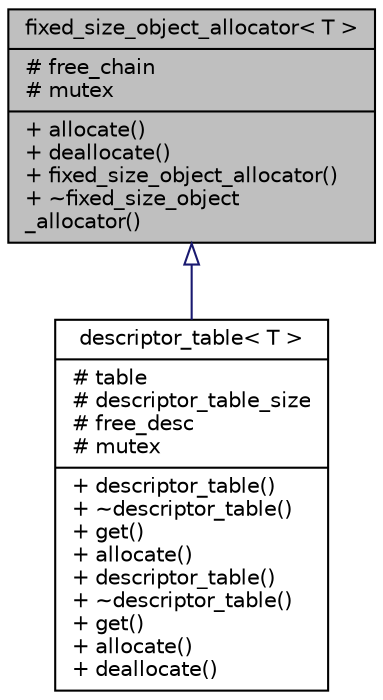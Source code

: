 digraph "fixed_size_object_allocator&lt; T &gt;"
{
 // INTERACTIVE_SVG=YES
 // LATEX_PDF_SIZE
  edge [fontname="Helvetica",fontsize="10",labelfontname="Helvetica",labelfontsize="10"];
  node [fontname="Helvetica",fontsize="10",shape=record];
  Node1 [label="{fixed_size_object_allocator\< T \>\n|# free_chain\l# mutex\l|+ allocate()\l+ deallocate()\l+ fixed_size_object_allocator()\l+ ~fixed_size_object\l_allocator()\l}",height=0.2,width=0.4,color="black", fillcolor="grey75", style="filled", fontcolor="black",tooltip=" "];
  Node1 -> Node2 [dir="back",color="midnightblue",fontsize="10",style="solid",arrowtail="onormal",fontname="Helvetica"];
  Node2 [label="{descriptor_table\< T \>\n|# table\l# descriptor_table_size\l# free_desc\l# mutex\l|+ descriptor_table()\l+ ~descriptor_table()\l+ get()\l+ allocate()\l+ descriptor_table()\l+ ~descriptor_table()\l+ get()\l+ allocate()\l+ deallocate()\l}",height=0.2,width=0.4,color="black", fillcolor="white", style="filled",URL="$classdescriptor__table.html",tooltip=" "];
}

